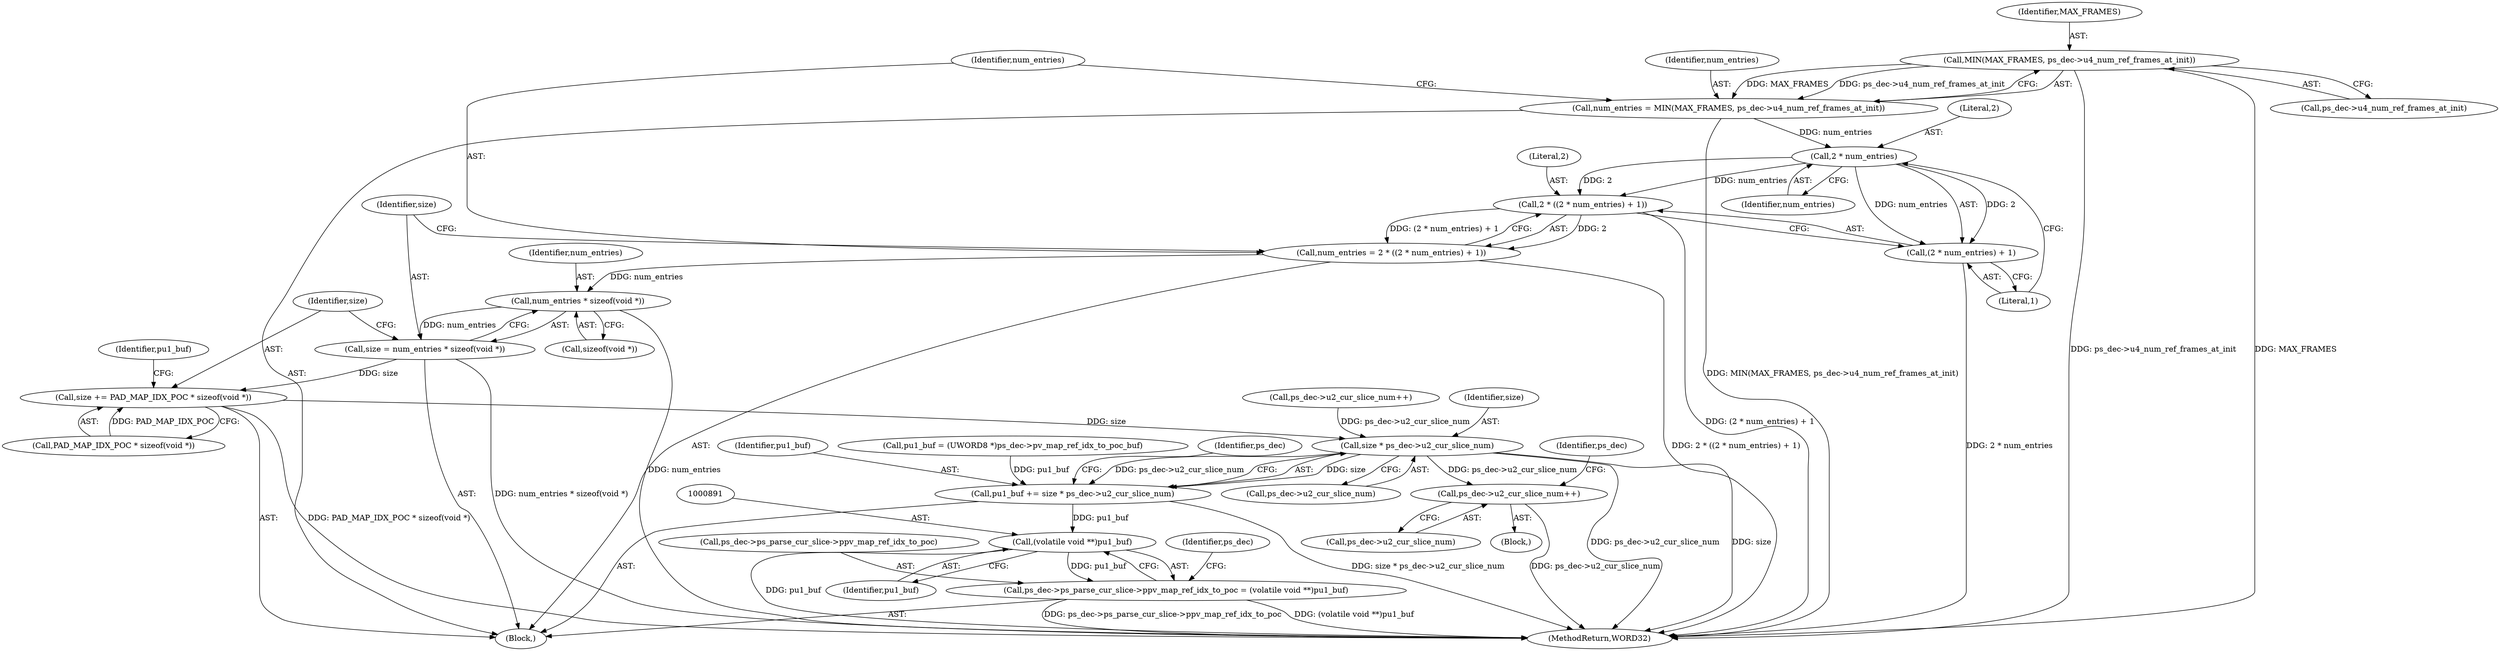 digraph "0_Android_494561291a503840f385fbcd11d9bc5f4dc502b8_0@pointer" {
"1000844" [label="(Call,MIN(MAX_FRAMES, ps_dec->u4_num_ref_frames_at_init))"];
"1000842" [label="(Call,num_entries = MIN(MAX_FRAMES, ps_dec->u4_num_ref_frames_at_init))"];
"1000854" [label="(Call,2 * num_entries)"];
"1000851" [label="(Call,2 * ((2 * num_entries) + 1))"];
"1000849" [label="(Call,num_entries = 2 * ((2 * num_entries) + 1))"];
"1000860" [label="(Call,num_entries * sizeof(void *))"];
"1000858" [label="(Call,size = num_entries * sizeof(void *))"];
"1000864" [label="(Call,size += PAD_MAP_IDX_POC * sizeof(void *))"];
"1000879" [label="(Call,size * ps_dec->u2_cur_slice_num)"];
"1000877" [label="(Call,pu1_buf += size * ps_dec->u2_cur_slice_num)"];
"1000890" [label="(Call,(volatile void **)pu1_buf)"];
"1000884" [label="(Call,ps_dec->ps_parse_cur_slice->ppv_map_ref_idx_to_poc = (volatile void **)pu1_buf)"];
"1001412" [label="(Call,ps_dec->u2_cur_slice_num++)"];
"1000853" [label="(Call,(2 * num_entries) + 1)"];
"1000817" [label="(Call,ps_dec->u2_cur_slice_num++)"];
"1000857" [label="(Literal,1)"];
"1000892" [label="(Identifier,pu1_buf)"];
"1000845" [label="(Identifier,MAX_FRAMES)"];
"1000849" [label="(Call,num_entries = 2 * ((2 * num_entries) + 1))"];
"1000865" [label="(Identifier,size)"];
"1000896" [label="(Identifier,ps_dec)"];
"1000850" [label="(Identifier,num_entries)"];
"1001450" [label="(MethodReturn,WORD32)"];
"1000887" [label="(Identifier,ps_dec)"];
"1000853" [label="(Call,(2 * num_entries) + 1)"];
"1000846" [label="(Call,ps_dec->u4_num_ref_frames_at_init)"];
"1000852" [label="(Literal,2)"];
"1000855" [label="(Literal,2)"];
"1000885" [label="(Call,ps_dec->ps_parse_cur_slice->ppv_map_ref_idx_to_poc)"];
"1000880" [label="(Identifier,size)"];
"1000862" [label="(Call,sizeof(void *))"];
"1000851" [label="(Call,2 * ((2 * num_entries) + 1))"];
"1000884" [label="(Call,ps_dec->ps_parse_cur_slice->ppv_map_ref_idx_to_poc = (volatile void **)pu1_buf)"];
"1001418" [label="(Identifier,ps_dec)"];
"1000871" [label="(Identifier,pu1_buf)"];
"1001413" [label="(Call,ps_dec->u2_cur_slice_num)"];
"1000860" [label="(Call,num_entries * sizeof(void *))"];
"1000878" [label="(Identifier,pu1_buf)"];
"1000861" [label="(Identifier,num_entries)"];
"1000842" [label="(Call,num_entries = MIN(MAX_FRAMES, ps_dec->u4_num_ref_frames_at_init))"];
"1000858" [label="(Call,size = num_entries * sizeof(void *))"];
"1000856" [label="(Identifier,num_entries)"];
"1001412" [label="(Call,ps_dec->u2_cur_slice_num++)"];
"1000879" [label="(Call,size * ps_dec->u2_cur_slice_num)"];
"1001407" [label="(Block,)"];
"1000890" [label="(Call,(volatile void **)pu1_buf)"];
"1000864" [label="(Call,size += PAD_MAP_IDX_POC * sizeof(void *))"];
"1000844" [label="(Call,MIN(MAX_FRAMES, ps_dec->u4_num_ref_frames_at_init))"];
"1000843" [label="(Identifier,num_entries)"];
"1000838" [label="(Block,)"];
"1000854" [label="(Call,2 * num_entries)"];
"1000881" [label="(Call,ps_dec->u2_cur_slice_num)"];
"1000870" [label="(Call,pu1_buf = (UWORD8 *)ps_dec->pv_map_ref_idx_to_poc_buf)"];
"1000859" [label="(Identifier,size)"];
"1000866" [label="(Call,PAD_MAP_IDX_POC * sizeof(void *))"];
"1000877" [label="(Call,pu1_buf += size * ps_dec->u2_cur_slice_num)"];
"1000844" -> "1000842"  [label="AST: "];
"1000844" -> "1000846"  [label="CFG: "];
"1000845" -> "1000844"  [label="AST: "];
"1000846" -> "1000844"  [label="AST: "];
"1000842" -> "1000844"  [label="CFG: "];
"1000844" -> "1001450"  [label="DDG: ps_dec->u4_num_ref_frames_at_init"];
"1000844" -> "1001450"  [label="DDG: MAX_FRAMES"];
"1000844" -> "1000842"  [label="DDG: MAX_FRAMES"];
"1000844" -> "1000842"  [label="DDG: ps_dec->u4_num_ref_frames_at_init"];
"1000842" -> "1000838"  [label="AST: "];
"1000843" -> "1000842"  [label="AST: "];
"1000850" -> "1000842"  [label="CFG: "];
"1000842" -> "1001450"  [label="DDG: MIN(MAX_FRAMES, ps_dec->u4_num_ref_frames_at_init)"];
"1000842" -> "1000854"  [label="DDG: num_entries"];
"1000854" -> "1000853"  [label="AST: "];
"1000854" -> "1000856"  [label="CFG: "];
"1000855" -> "1000854"  [label="AST: "];
"1000856" -> "1000854"  [label="AST: "];
"1000857" -> "1000854"  [label="CFG: "];
"1000854" -> "1000851"  [label="DDG: 2"];
"1000854" -> "1000851"  [label="DDG: num_entries"];
"1000854" -> "1000853"  [label="DDG: 2"];
"1000854" -> "1000853"  [label="DDG: num_entries"];
"1000851" -> "1000849"  [label="AST: "];
"1000851" -> "1000853"  [label="CFG: "];
"1000852" -> "1000851"  [label="AST: "];
"1000853" -> "1000851"  [label="AST: "];
"1000849" -> "1000851"  [label="CFG: "];
"1000851" -> "1001450"  [label="DDG: (2 * num_entries) + 1"];
"1000851" -> "1000849"  [label="DDG: 2"];
"1000851" -> "1000849"  [label="DDG: (2 * num_entries) + 1"];
"1000849" -> "1000838"  [label="AST: "];
"1000850" -> "1000849"  [label="AST: "];
"1000859" -> "1000849"  [label="CFG: "];
"1000849" -> "1001450"  [label="DDG: 2 * ((2 * num_entries) + 1)"];
"1000849" -> "1000860"  [label="DDG: num_entries"];
"1000860" -> "1000858"  [label="AST: "];
"1000860" -> "1000862"  [label="CFG: "];
"1000861" -> "1000860"  [label="AST: "];
"1000862" -> "1000860"  [label="AST: "];
"1000858" -> "1000860"  [label="CFG: "];
"1000860" -> "1001450"  [label="DDG: num_entries"];
"1000860" -> "1000858"  [label="DDG: num_entries"];
"1000858" -> "1000838"  [label="AST: "];
"1000859" -> "1000858"  [label="AST: "];
"1000865" -> "1000858"  [label="CFG: "];
"1000858" -> "1001450"  [label="DDG: num_entries * sizeof(void *)"];
"1000858" -> "1000864"  [label="DDG: size"];
"1000864" -> "1000838"  [label="AST: "];
"1000864" -> "1000866"  [label="CFG: "];
"1000865" -> "1000864"  [label="AST: "];
"1000866" -> "1000864"  [label="AST: "];
"1000871" -> "1000864"  [label="CFG: "];
"1000864" -> "1001450"  [label="DDG: PAD_MAP_IDX_POC * sizeof(void *)"];
"1000866" -> "1000864"  [label="DDG: PAD_MAP_IDX_POC"];
"1000864" -> "1000879"  [label="DDG: size"];
"1000879" -> "1000877"  [label="AST: "];
"1000879" -> "1000881"  [label="CFG: "];
"1000880" -> "1000879"  [label="AST: "];
"1000881" -> "1000879"  [label="AST: "];
"1000877" -> "1000879"  [label="CFG: "];
"1000879" -> "1001450"  [label="DDG: ps_dec->u2_cur_slice_num"];
"1000879" -> "1001450"  [label="DDG: size"];
"1000879" -> "1000877"  [label="DDG: size"];
"1000879" -> "1000877"  [label="DDG: ps_dec->u2_cur_slice_num"];
"1000817" -> "1000879"  [label="DDG: ps_dec->u2_cur_slice_num"];
"1000879" -> "1001412"  [label="DDG: ps_dec->u2_cur_slice_num"];
"1000877" -> "1000838"  [label="AST: "];
"1000878" -> "1000877"  [label="AST: "];
"1000887" -> "1000877"  [label="CFG: "];
"1000877" -> "1001450"  [label="DDG: size * ps_dec->u2_cur_slice_num"];
"1000870" -> "1000877"  [label="DDG: pu1_buf"];
"1000877" -> "1000890"  [label="DDG: pu1_buf"];
"1000890" -> "1000884"  [label="AST: "];
"1000890" -> "1000892"  [label="CFG: "];
"1000891" -> "1000890"  [label="AST: "];
"1000892" -> "1000890"  [label="AST: "];
"1000884" -> "1000890"  [label="CFG: "];
"1000890" -> "1001450"  [label="DDG: pu1_buf"];
"1000890" -> "1000884"  [label="DDG: pu1_buf"];
"1000884" -> "1000838"  [label="AST: "];
"1000885" -> "1000884"  [label="AST: "];
"1000896" -> "1000884"  [label="CFG: "];
"1000884" -> "1001450"  [label="DDG: ps_dec->ps_parse_cur_slice->ppv_map_ref_idx_to_poc"];
"1000884" -> "1001450"  [label="DDG: (volatile void **)pu1_buf"];
"1001412" -> "1001407"  [label="AST: "];
"1001412" -> "1001413"  [label="CFG: "];
"1001413" -> "1001412"  [label="AST: "];
"1001418" -> "1001412"  [label="CFG: "];
"1001412" -> "1001450"  [label="DDG: ps_dec->u2_cur_slice_num"];
"1000853" -> "1000857"  [label="CFG: "];
"1000857" -> "1000853"  [label="AST: "];
"1000853" -> "1001450"  [label="DDG: 2 * num_entries"];
}
